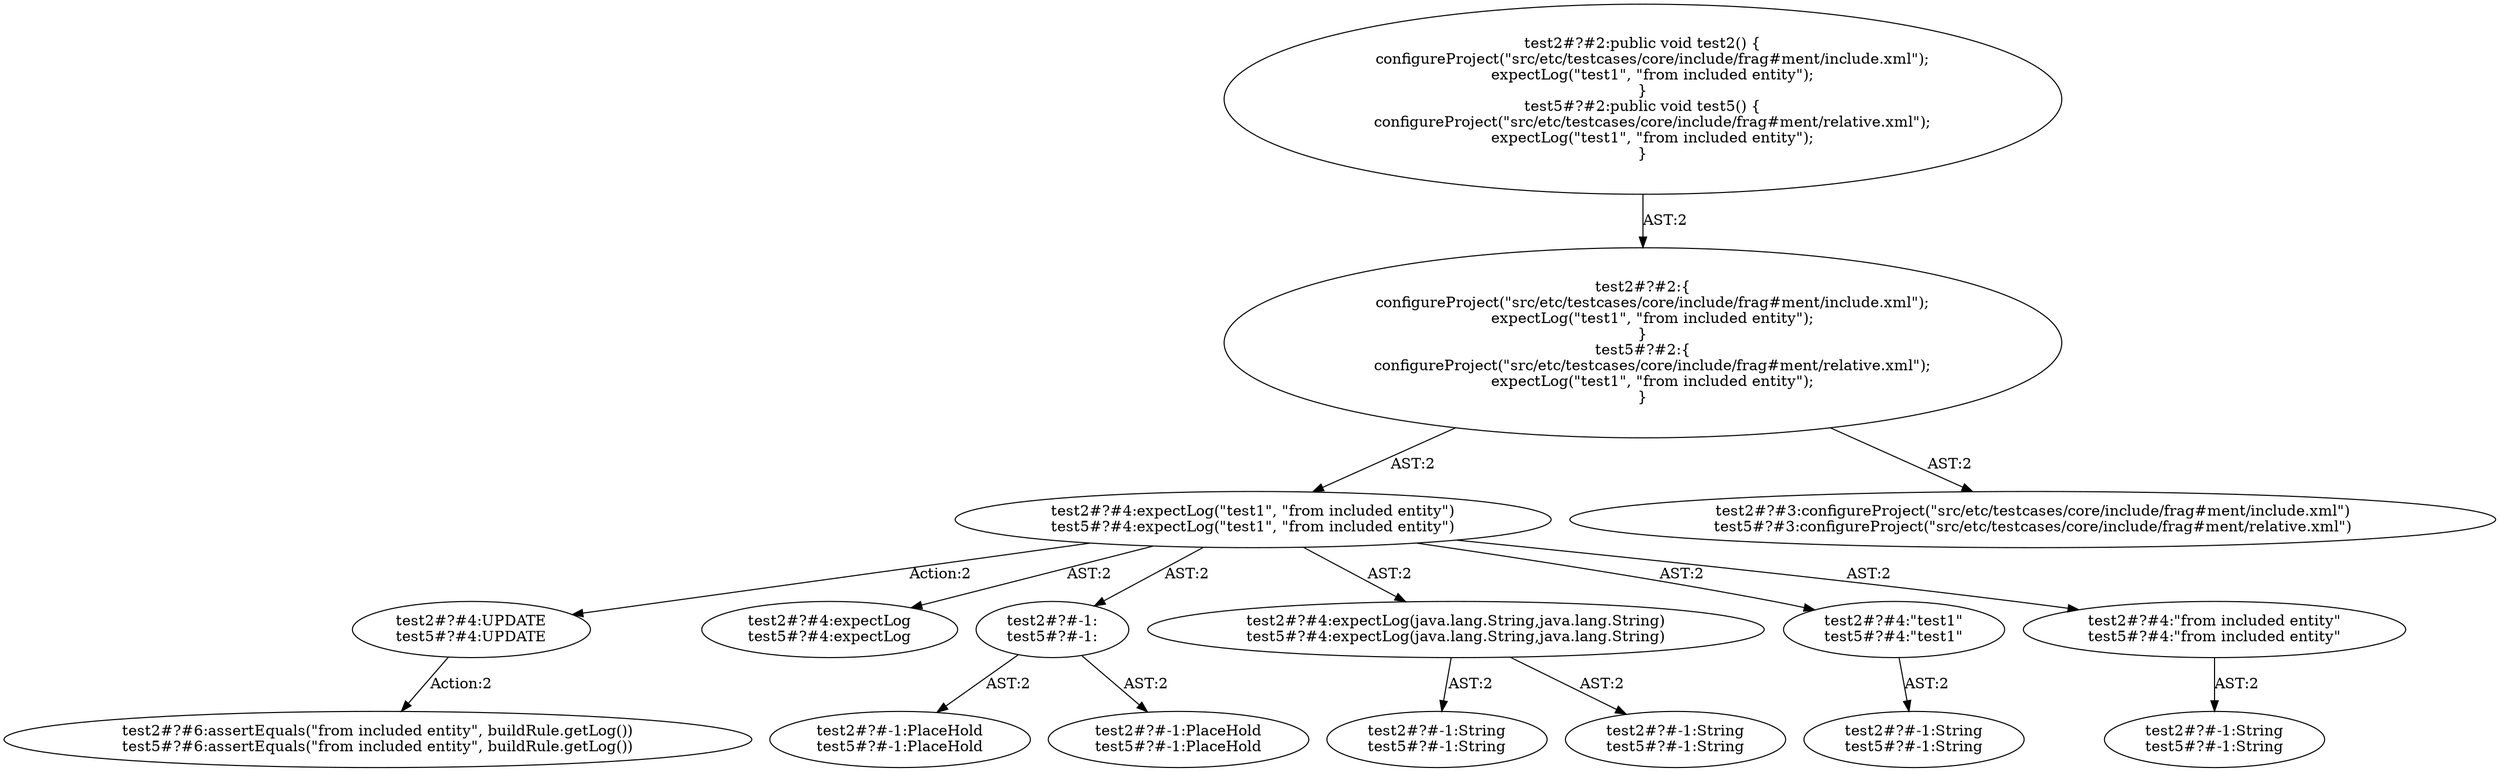 digraph "Pattern" {
0 [label="test2#?#4:UPDATE
test5#?#4:UPDATE" shape=ellipse]
1 [label="test2#?#4:expectLog(\"test1\", \"from included entity\")
test5#?#4:expectLog(\"test1\", \"from included entity\")" shape=ellipse]
2 [label="test2#?#2:\{
    configureProject(\"src/etc/testcases/core/include/frag#ment/include.xml\");
    expectLog(\"test1\", \"from included entity\");
\}
test5#?#2:\{
    configureProject(\"src/etc/testcases/core/include/frag#ment/relative.xml\");
    expectLog(\"test1\", \"from included entity\");
\}" shape=ellipse]
3 [label="test2#?#2:public void test2() \{
    configureProject(\"src/etc/testcases/core/include/frag#ment/include.xml\");
    expectLog(\"test1\", \"from included entity\");
\}
test5#?#2:public void test5() \{
    configureProject(\"src/etc/testcases/core/include/frag#ment/relative.xml\");
    expectLog(\"test1\", \"from included entity\");
\}" shape=ellipse]
4 [label="test2#?#3:configureProject(\"src/etc/testcases/core/include/frag#ment/include.xml\")
test5#?#3:configureProject(\"src/etc/testcases/core/include/frag#ment/relative.xml\")" shape=ellipse]
5 [label="test2#?#4:expectLog
test5#?#4:expectLog" shape=ellipse]
6 [label="test2#?#-1:
test5#?#-1:" shape=ellipse]
7 [label="test2#?#-1:PlaceHold
test5#?#-1:PlaceHold" shape=ellipse]
8 [label="test2#?#-1:PlaceHold
test5#?#-1:PlaceHold" shape=ellipse]
9 [label="test2#?#4:expectLog(java.lang.String,java.lang.String)
test5#?#4:expectLog(java.lang.String,java.lang.String)" shape=ellipse]
10 [label="test2#?#-1:String
test5#?#-1:String" shape=ellipse]
11 [label="test2#?#-1:String
test5#?#-1:String" shape=ellipse]
12 [label="test2#?#4:\"test1\"
test5#?#4:\"test1\"" shape=ellipse]
13 [label="test2#?#-1:String
test5#?#-1:String" shape=ellipse]
14 [label="test2#?#4:\"from included entity\"
test5#?#4:\"from included entity\"" shape=ellipse]
15 [label="test2#?#-1:String
test5#?#-1:String" shape=ellipse]
16 [label="test2#?#6:assertEquals(\"from included entity\", buildRule.getLog())
test5#?#6:assertEquals(\"from included entity\", buildRule.getLog())" shape=ellipse]
0 -> 16 [label="Action:2"];
1 -> 0 [label="Action:2"];
1 -> 5 [label="AST:2"];
1 -> 6 [label="AST:2"];
1 -> 9 [label="AST:2"];
1 -> 12 [label="AST:2"];
1 -> 14 [label="AST:2"];
2 -> 1 [label="AST:2"];
2 -> 4 [label="AST:2"];
3 -> 2 [label="AST:2"];
6 -> 7 [label="AST:2"];
6 -> 8 [label="AST:2"];
9 -> 10 [label="AST:2"];
9 -> 11 [label="AST:2"];
12 -> 13 [label="AST:2"];
14 -> 15 [label="AST:2"];
}